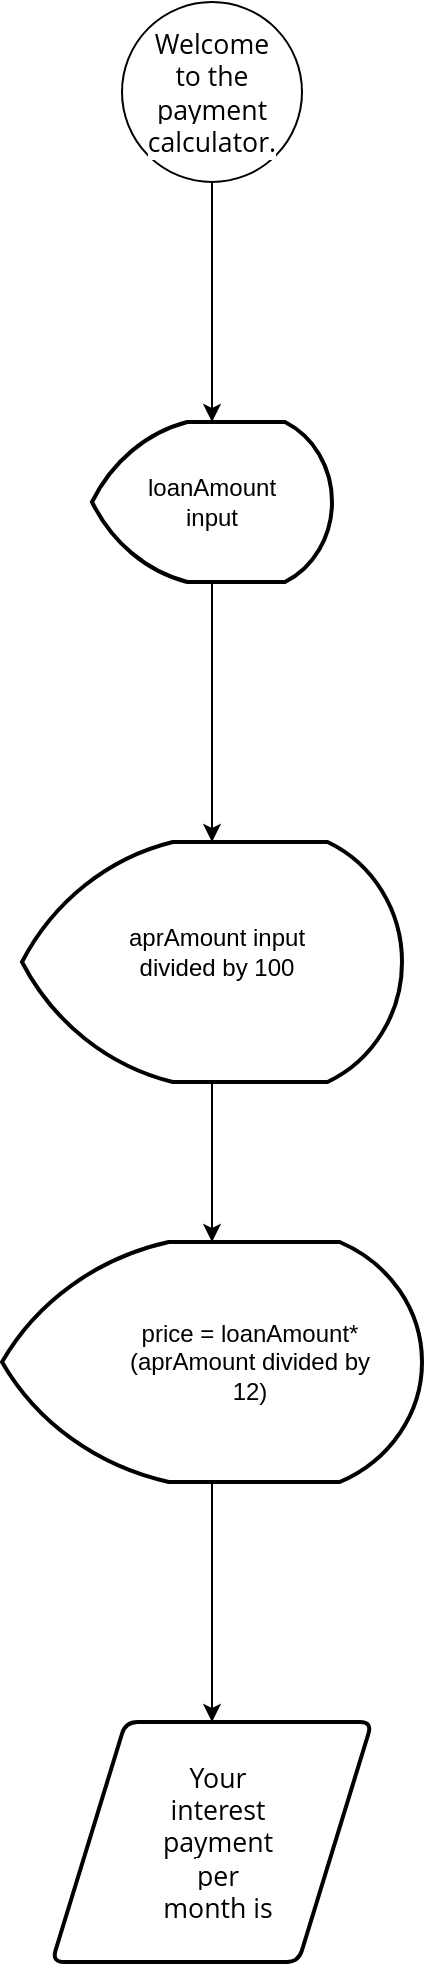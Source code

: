 <mxfile version="24.7.8">
  <diagram name="Page-1" id="Hm-Xv5g0DbxVW_l2wxMA">
    <mxGraphModel dx="290" dy="606" grid="1" gridSize="10" guides="1" tooltips="1" connect="1" arrows="1" fold="1" page="1" pageScale="1" pageWidth="850" pageHeight="1100" math="0" shadow="0">
      <root>
        <mxCell id="0" />
        <mxCell id="1" parent="0" />
        <mxCell id="PU0ce0GtF3yJnVmANiKy-1" value="" style="ellipse;whiteSpace=wrap;html=1;aspect=fixed;" vertex="1" parent="1">
          <mxGeometry x="65" y="30" width="90" height="90" as="geometry" />
        </mxCell>
        <mxCell id="PU0ce0GtF3yJnVmANiKy-2" value="" style="strokeWidth=2;html=1;shape=mxgraph.flowchart.display;whiteSpace=wrap;" vertex="1" parent="1">
          <mxGeometry x="50" y="240" width="120" height="80" as="geometry" />
        </mxCell>
        <mxCell id="PU0ce0GtF3yJnVmANiKy-3" style="edgeStyle=orthogonalEdgeStyle;rounded=0;orthogonalLoop=1;jettySize=auto;html=1;entryX=0.5;entryY=0;entryDx=0;entryDy=0;entryPerimeter=0;" edge="1" parent="1" source="PU0ce0GtF3yJnVmANiKy-1" target="PU0ce0GtF3yJnVmANiKy-2">
          <mxGeometry relative="1" as="geometry" />
        </mxCell>
        <mxCell id="PU0ce0GtF3yJnVmANiKy-4" value="" style="strokeWidth=2;html=1;shape=mxgraph.flowchart.display;whiteSpace=wrap;" vertex="1" parent="1">
          <mxGeometry x="15" y="450" width="190" height="120" as="geometry" />
        </mxCell>
        <mxCell id="PU0ce0GtF3yJnVmANiKy-5" style="edgeStyle=orthogonalEdgeStyle;rounded=0;orthogonalLoop=1;jettySize=auto;html=1;entryX=0.5;entryY=0;entryDx=0;entryDy=0;entryPerimeter=0;" edge="1" parent="1" source="PU0ce0GtF3yJnVmANiKy-2" target="PU0ce0GtF3yJnVmANiKy-4">
          <mxGeometry relative="1" as="geometry" />
        </mxCell>
        <mxCell id="PU0ce0GtF3yJnVmANiKy-6" value="" style="shape=parallelogram;html=1;strokeWidth=2;perimeter=parallelogramPerimeter;whiteSpace=wrap;rounded=1;arcSize=12;size=0.23;" vertex="1" parent="1">
          <mxGeometry x="30" y="890" width="160" height="120" as="geometry" />
        </mxCell>
        <mxCell id="PU0ce0GtF3yJnVmANiKy-8" value="&lt;span style=&quot;font-family: &amp;quot;Open Sans&amp;quot;, arial, helvetica, sans-serif; font-size: 13.333px; text-align: left; background-color: rgb(255, 255, 255);&quot;&gt;Welcome to the payment calculator.&lt;/span&gt;" style="text;html=1;align=center;verticalAlign=middle;whiteSpace=wrap;rounded=0;" vertex="1" parent="1">
          <mxGeometry x="80" y="62.5" width="60" height="25" as="geometry" />
        </mxCell>
        <mxCell id="PU0ce0GtF3yJnVmANiKy-9" value="&lt;span style=&quot;font-family: &amp;quot;Open Sans&amp;quot;, arial, helvetica, sans-serif; font-size: 13.333px; text-align: left; background-color: rgb(255, 255, 255);&quot;&gt;Your interest payment per month is&lt;/span&gt;" style="text;html=1;align=center;verticalAlign=middle;whiteSpace=wrap;rounded=0;" vertex="1" parent="1">
          <mxGeometry x="82.5" y="935" width="60" height="30" as="geometry" />
        </mxCell>
        <mxCell id="PU0ce0GtF3yJnVmANiKy-10" value="loanAmount&lt;div&gt;input&lt;/div&gt;" style="text;html=1;align=center;verticalAlign=middle;whiteSpace=wrap;rounded=0;" vertex="1" parent="1">
          <mxGeometry x="80" y="265" width="60" height="30" as="geometry" />
        </mxCell>
        <mxCell id="PU0ce0GtF3yJnVmANiKy-15" style="edgeStyle=orthogonalEdgeStyle;rounded=0;orthogonalLoop=1;jettySize=auto;html=1;entryX=0.5;entryY=0;entryDx=0;entryDy=0;" edge="1" parent="1" source="PU0ce0GtF3yJnVmANiKy-11" target="PU0ce0GtF3yJnVmANiKy-6">
          <mxGeometry relative="1" as="geometry" />
        </mxCell>
        <mxCell id="PU0ce0GtF3yJnVmANiKy-11" value="" style="strokeWidth=2;html=1;shape=mxgraph.flowchart.display;whiteSpace=wrap;" vertex="1" parent="1">
          <mxGeometry x="5" y="650" width="210" height="120" as="geometry" />
        </mxCell>
        <mxCell id="PU0ce0GtF3yJnVmANiKy-12" value="aprAmount input&lt;div&gt;divided by 100&lt;/div&gt;" style="text;html=1;align=center;verticalAlign=middle;whiteSpace=wrap;rounded=0;" vertex="1" parent="1">
          <mxGeometry x="65" y="480" width="95" height="50" as="geometry" />
        </mxCell>
        <mxCell id="PU0ce0GtF3yJnVmANiKy-13" value="price = loanAmount* (aprAmount divided by 12)" style="text;html=1;align=center;verticalAlign=middle;whiteSpace=wrap;rounded=0;" vertex="1" parent="1">
          <mxGeometry x="65" y="685" width="127.5" height="50" as="geometry" />
        </mxCell>
        <mxCell id="PU0ce0GtF3yJnVmANiKy-14" style="edgeStyle=orthogonalEdgeStyle;rounded=0;orthogonalLoop=1;jettySize=auto;html=1;entryX=0.5;entryY=0;entryDx=0;entryDy=0;entryPerimeter=0;" edge="1" parent="1" source="PU0ce0GtF3yJnVmANiKy-4" target="PU0ce0GtF3yJnVmANiKy-11">
          <mxGeometry relative="1" as="geometry" />
        </mxCell>
      </root>
    </mxGraphModel>
  </diagram>
</mxfile>
